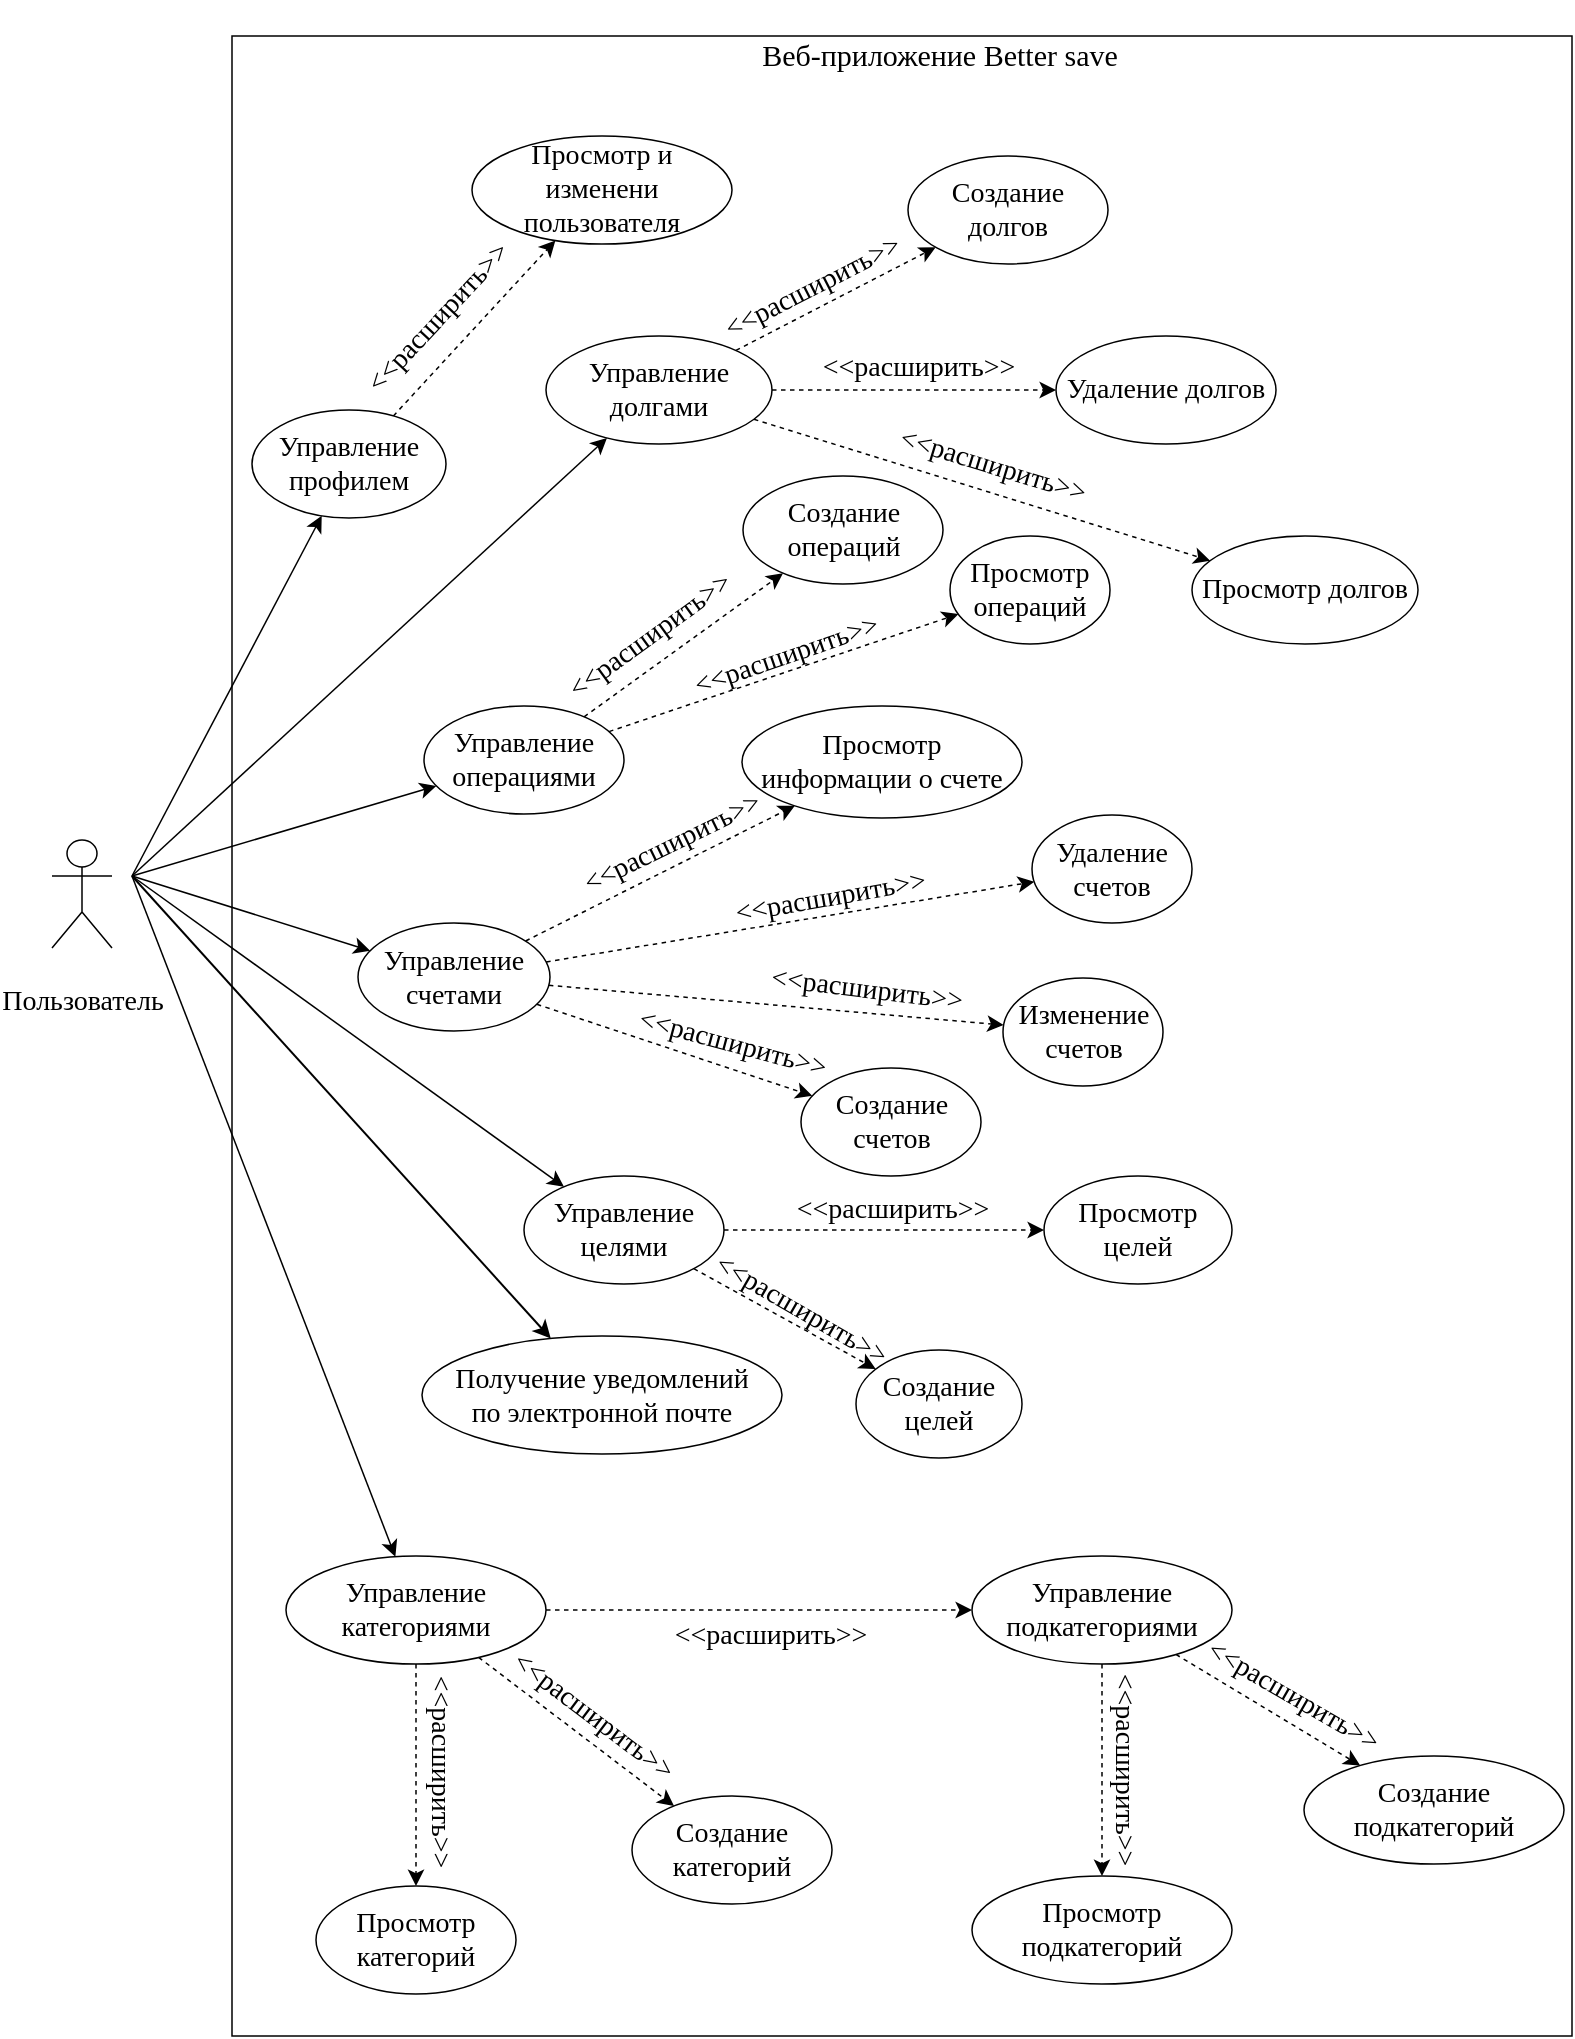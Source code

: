 <mxfile version="21.3.2" type="device">
  <diagram name="Страница 1" id="IYbVY_oP-GxSuEf2GtAt">
    <mxGraphModel dx="989" dy="521" grid="1" gridSize="10" guides="1" tooltips="1" connect="1" arrows="1" fold="1" page="1" pageScale="1" pageWidth="827" pageHeight="1169" math="0" shadow="0">
      <root>
        <mxCell id="0" />
        <mxCell id="1" parent="0" />
        <mxCell id="Wub4DkHr5Pp_tebj_Vrf-2" value="с" style="rounded=0;whiteSpace=wrap;html=1;strokeWidth=0.75;fontFamily=Times New Roman;fontSize=14;labelBackgroundColor=none;textOpacity=0;endArrow=classic;verticalAlign=middle;" parent="1" vertex="1">
          <mxGeometry x="130" y="60" width="670" height="1000" as="geometry" />
        </mxCell>
        <mxCell id="Wub4DkHr5Pp_tebj_Vrf-12" value="" style="rounded=0;orthogonalLoop=1;jettySize=auto;html=1;strokeWidth=0.75;fontFamily=Times New Roman;fontSize=14;verticalAlign=middle;labelBackgroundColor=none;" parent="1" target="Wub4DkHr5Pp_tebj_Vrf-11" edge="1">
          <mxGeometry relative="1" as="geometry">
            <mxPoint x="80" y="480" as="sourcePoint" />
          </mxGeometry>
        </mxCell>
        <mxCell id="Wub4DkHr5Pp_tebj_Vrf-23" value="" style="rounded=0;orthogonalLoop=1;jettySize=auto;html=1;fontSize=14;fontFamily=Times New Roman;strokeWidth=0.75;verticalAlign=bottom;labelPosition=center;verticalLabelPosition=top;align=center;labelBackgroundColor=none;" parent="1" target="Wub4DkHr5Pp_tebj_Vrf-22" edge="1">
          <mxGeometry relative="1" as="geometry">
            <mxPoint x="80" y="480" as="sourcePoint" />
          </mxGeometry>
        </mxCell>
        <mxCell id="Wub4DkHr5Pp_tebj_Vrf-28" value="" style="edgeStyle=none;shape=connector;rounded=0;orthogonalLoop=1;jettySize=auto;html=1;labelBackgroundColor=none;strokeColor=default;strokeWidth=0.75;fontFamily=Times New Roman;fontSize=14;fontColor=default;endArrow=classic;verticalAlign=middle;" parent="1" target="Wub4DkHr5Pp_tebj_Vrf-27" edge="1">
          <mxGeometry relative="1" as="geometry">
            <mxPoint x="80" y="480" as="sourcePoint" />
          </mxGeometry>
        </mxCell>
        <mxCell id="Wub4DkHr5Pp_tebj_Vrf-42" value="" style="edgeStyle=none;shape=connector;rounded=0;orthogonalLoop=1;jettySize=auto;html=1;labelBackgroundColor=none;strokeColor=default;strokeWidth=0.75;fontFamily=Times New Roman;fontSize=14;fontColor=default;endArrow=classic;verticalAlign=middle;" parent="1" target="Wub4DkHr5Pp_tebj_Vrf-41" edge="1">
          <mxGeometry relative="1" as="geometry">
            <mxPoint x="80" y="480" as="sourcePoint" />
          </mxGeometry>
        </mxCell>
        <mxCell id="Wub4DkHr5Pp_tebj_Vrf-56" value="" style="edgeStyle=none;shape=connector;rounded=0;orthogonalLoop=1;jettySize=auto;html=1;labelBackgroundColor=none;strokeColor=default;strokeWidth=0.75;fontFamily=Times New Roman;fontSize=14;fontColor=default;endArrow=classic;verticalAlign=middle;" parent="1" target="Wub4DkHr5Pp_tebj_Vrf-55" edge="1">
          <mxGeometry relative="1" as="geometry">
            <mxPoint x="80" y="480" as="sourcePoint" />
          </mxGeometry>
        </mxCell>
        <mxCell id="Wub4DkHr5Pp_tebj_Vrf-68" value="" style="edgeStyle=none;shape=connector;rounded=0;orthogonalLoop=1;jettySize=auto;html=1;labelBackgroundColor=none;strokeColor=default;strokeWidth=0.75;fontFamily=Times New Roman;fontSize=14;fontColor=default;endArrow=classic;" parent="1" target="Wub4DkHr5Pp_tebj_Vrf-67" edge="1">
          <mxGeometry relative="1" as="geometry">
            <mxPoint x="80" y="480" as="sourcePoint" />
          </mxGeometry>
        </mxCell>
        <mxCell id="Wub4DkHr5Pp_tebj_Vrf-1" value="Пользователь" style="shape=umlActor;verticalLabelPosition=bottom;verticalAlign=middle;html=1;outlineConnect=0;strokeWidth=0.75;fontFamily=Times New Roman;fontSize=14;labelBackgroundColor=none;" parent="1" vertex="1">
          <mxGeometry x="40" y="462" width="30" height="54" as="geometry" />
        </mxCell>
        <mxCell id="Wub4DkHr5Pp_tebj_Vrf-6" value="Веб-приложение Better save" style="text;html=1;strokeColor=none;fillColor=none;align=center;verticalAlign=middle;whiteSpace=wrap;rounded=0;strokeWidth=0.75;fontFamily=Times New Roman;fontSize=15;labelBackgroundColor=none;" parent="1" vertex="1">
          <mxGeometry x="371.5" y="42" width="224" height="54" as="geometry" />
        </mxCell>
        <mxCell id="Wub4DkHr5Pp_tebj_Vrf-16" value="" style="rounded=0;orthogonalLoop=1;jettySize=auto;html=1;dashed=1;strokeWidth=0.75;verticalAlign=middle;fontFamily=Times New Roman;fontSize=14;labelBackgroundColor=none;" parent="1" source="Wub4DkHr5Pp_tebj_Vrf-11" target="Wub4DkHr5Pp_tebj_Vrf-15" edge="1">
          <mxGeometry relative="1" as="geometry" />
        </mxCell>
        <mxCell id="Wub4DkHr5Pp_tebj_Vrf-18" value="" style="rounded=0;orthogonalLoop=1;jettySize=auto;html=1;dashed=1;strokeWidth=0.75;verticalAlign=middle;fontFamily=Times New Roman;fontSize=14;labelBackgroundColor=none;" parent="1" source="Wub4DkHr5Pp_tebj_Vrf-11" target="Wub4DkHr5Pp_tebj_Vrf-17" edge="1">
          <mxGeometry relative="1" as="geometry" />
        </mxCell>
        <mxCell id="Wub4DkHr5Pp_tebj_Vrf-20" value="" style="rounded=0;orthogonalLoop=1;jettySize=auto;html=1;dashed=1;strokeWidth=0.75;verticalAlign=middle;fontFamily=Times New Roman;fontSize=14;labelBackgroundColor=none;" parent="1" source="Wub4DkHr5Pp_tebj_Vrf-11" target="Wub4DkHr5Pp_tebj_Vrf-19" edge="1">
          <mxGeometry relative="1" as="geometry" />
        </mxCell>
        <mxCell id="Wub4DkHr5Pp_tebj_Vrf-60" value="" style="edgeStyle=none;shape=connector;rounded=0;orthogonalLoop=1;jettySize=auto;html=1;labelBackgroundColor=none;strokeColor=default;strokeWidth=0.75;fontFamily=Times New Roman;fontSize=14;fontColor=default;endArrow=classic;verticalAlign=middle;dashed=1;" parent="1" source="Wub4DkHr5Pp_tebj_Vrf-11" target="Wub4DkHr5Pp_tebj_Vrf-59" edge="1">
          <mxGeometry relative="1" as="geometry" />
        </mxCell>
        <mxCell id="Wub4DkHr5Pp_tebj_Vrf-11" value="Управление счетами" style="ellipse;whiteSpace=wrap;html=1;verticalAlign=middle;strokeWidth=0.75;fontFamily=Times New Roman;fontSize=14;labelBackgroundColor=none;" parent="1" vertex="1">
          <mxGeometry x="193" y="503.5" width="96" height="54" as="geometry" />
        </mxCell>
        <mxCell id="Wub4DkHr5Pp_tebj_Vrf-15" value="Создание счетов" style="ellipse;whiteSpace=wrap;html=1;verticalAlign=middle;strokeWidth=0.75;fontFamily=Times New Roman;fontSize=14;labelBackgroundColor=none;" parent="1" vertex="1">
          <mxGeometry x="414.5" y="576" width="90" height="54" as="geometry" />
        </mxCell>
        <mxCell id="Wub4DkHr5Pp_tebj_Vrf-17" value="Изменение счетов" style="ellipse;whiteSpace=wrap;html=1;verticalAlign=middle;strokeWidth=0.75;fontFamily=Times New Roman;fontSize=14;labelBackgroundColor=none;" parent="1" vertex="1">
          <mxGeometry x="515.5" y="531" width="80" height="54" as="geometry" />
        </mxCell>
        <mxCell id="Wub4DkHr5Pp_tebj_Vrf-19" value="Удаление счетов" style="ellipse;whiteSpace=wrap;html=1;verticalAlign=middle;strokeWidth=0.75;fontFamily=Times New Roman;fontSize=14;labelBackgroundColor=none;" parent="1" vertex="1">
          <mxGeometry x="530" y="449.5" width="80" height="54" as="geometry" />
        </mxCell>
        <mxCell id="Wub4DkHr5Pp_tebj_Vrf-26" value="" style="edgeStyle=none;shape=connector;rounded=0;orthogonalLoop=1;jettySize=auto;html=1;labelBackgroundColor=none;strokeColor=default;strokeWidth=0.75;fontFamily=Times New Roman;fontSize=14;fontColor=default;endArrow=classic;dashed=1;verticalAlign=middle;" parent="1" source="Wub4DkHr5Pp_tebj_Vrf-22" target="Wub4DkHr5Pp_tebj_Vrf-25" edge="1">
          <mxGeometry relative="1" as="geometry" />
        </mxCell>
        <mxCell id="Wub4DkHr5Pp_tebj_Vrf-120" value="&amp;lt;&amp;lt;расширить&amp;gt;&amp;gt;" style="edgeLabel;html=1;align=center;verticalAlign=middle;resizable=0;points=[];fontSize=14;fontFamily=Times New Roman;fontColor=default;rotation=324;labelBackgroundColor=none;" parent="Wub4DkHr5Pp_tebj_Vrf-26" vertex="1" connectable="0">
          <mxGeometry relative="1" as="geometry">
            <mxPoint x="88" y="154" as="offset" />
          </mxGeometry>
        </mxCell>
        <mxCell id="Wub4DkHr5Pp_tebj_Vrf-22" value="&lt;p style=&quot;line-height: 120%; font-size: 14px;&quot;&gt;Управление профилем&lt;/p&gt;" style="ellipse;whiteSpace=wrap;html=1;fontSize=14;fontFamily=Times New Roman;verticalAlign=middle;strokeWidth=0.75;labelBackgroundColor=none;" parent="1" vertex="1">
          <mxGeometry x="140" y="247" width="97" height="54" as="geometry" />
        </mxCell>
        <mxCell id="Wub4DkHr5Pp_tebj_Vrf-25" value="&lt;p style=&quot;line-height: 120%; font-size: 14px;&quot;&gt;Просмотр и изменени пользователя&lt;/p&gt;" style="ellipse;whiteSpace=wrap;html=1;fontSize=14;fontFamily=Times New Roman;verticalAlign=middle;strokeWidth=0.75;fontColor=default;labelBackgroundColor=none;" parent="1" vertex="1">
          <mxGeometry x="250" y="110" width="130" height="54" as="geometry" />
        </mxCell>
        <mxCell id="Wub4DkHr5Pp_tebj_Vrf-30" value="" style="edgeStyle=none;shape=connector;rounded=0;orthogonalLoop=1;jettySize=auto;html=1;labelBackgroundColor=none;strokeColor=default;strokeWidth=0.75;fontFamily=Times New Roman;fontSize=14;fontColor=default;endArrow=classic;dashed=1;verticalAlign=middle;" parent="1" source="Wub4DkHr5Pp_tebj_Vrf-27" target="Wub4DkHr5Pp_tebj_Vrf-29" edge="1">
          <mxGeometry relative="1" as="geometry" />
        </mxCell>
        <mxCell id="Wub4DkHr5Pp_tebj_Vrf-123" value="&amp;lt;&amp;lt;расширить&amp;gt;&amp;gt;" style="edgeLabel;html=1;align=center;verticalAlign=middle;resizable=0;points=[];fontSize=14;fontFamily=Times New Roman;fontColor=default;rotation=333;labelBackgroundColor=none;" parent="Wub4DkHr5Pp_tebj_Vrf-30" vertex="1" connectable="0">
          <mxGeometry relative="1" as="geometry">
            <mxPoint x="-12" y="-6" as="offset" />
          </mxGeometry>
        </mxCell>
        <mxCell id="Wub4DkHr5Pp_tebj_Vrf-32" value="" style="edgeStyle=none;shape=connector;rounded=0;orthogonalLoop=1;jettySize=auto;html=1;labelBackgroundColor=none;strokeColor=default;strokeWidth=0.75;fontFamily=Times New Roman;fontSize=14;fontColor=default;endArrow=classic;dashed=1;verticalAlign=middle;" parent="1" source="Wub4DkHr5Pp_tebj_Vrf-27" target="Wub4DkHr5Pp_tebj_Vrf-31" edge="1">
          <mxGeometry relative="1" as="geometry" />
        </mxCell>
        <mxCell id="Wub4DkHr5Pp_tebj_Vrf-125" value="&amp;lt;&amp;lt;расширить&amp;gt;&amp;gt;" style="edgeLabel;html=1;align=center;verticalAlign=middle;resizable=0;points=[];fontSize=14;fontFamily=Times New Roman;fontColor=default;labelBackgroundColor=none;" parent="Wub4DkHr5Pp_tebj_Vrf-32" vertex="1" connectable="0">
          <mxGeometry x="0.146" y="-2" relative="1" as="geometry">
            <mxPoint x="-9" y="-13" as="offset" />
          </mxGeometry>
        </mxCell>
        <mxCell id="Wub4DkHr5Pp_tebj_Vrf-35" value="" style="edgeStyle=none;shape=connector;rounded=0;orthogonalLoop=1;jettySize=auto;html=1;labelBackgroundColor=none;strokeColor=default;strokeWidth=0.75;fontFamily=Times New Roman;fontSize=14;fontColor=default;endArrow=classic;dashed=1;verticalAlign=middle;" parent="1" source="Wub4DkHr5Pp_tebj_Vrf-27" target="Wub4DkHr5Pp_tebj_Vrf-34" edge="1">
          <mxGeometry relative="1" as="geometry" />
        </mxCell>
        <mxCell id="Wub4DkHr5Pp_tebj_Vrf-127" value="&amp;lt;&amp;lt;расширить&amp;gt;&amp;gt;" style="edgeLabel;html=1;align=center;verticalAlign=middle;resizable=0;points=[];fontSize=14;fontFamily=Times New Roman;fontColor=default;rotation=17;labelBackgroundColor=none;" parent="Wub4DkHr5Pp_tebj_Vrf-35" vertex="1" connectable="0">
          <mxGeometry x="-0.091" y="1" relative="1" as="geometry">
            <mxPoint x="15" y="-8" as="offset" />
          </mxGeometry>
        </mxCell>
        <mxCell id="Wub4DkHr5Pp_tebj_Vrf-27" value="Управление долгами" style="ellipse;whiteSpace=wrap;html=1;fontSize=14;fontFamily=Times New Roman;verticalAlign=middle;strokeWidth=0.75;fontColor=default;labelBackgroundColor=none;" parent="1" vertex="1">
          <mxGeometry x="287" y="210" width="113" height="54" as="geometry" />
        </mxCell>
        <mxCell id="Wub4DkHr5Pp_tebj_Vrf-29" value="Создание долгов" style="ellipse;whiteSpace=wrap;html=1;fontSize=14;fontFamily=Times New Roman;verticalAlign=middle;strokeWidth=0.75;fontColor=default;labelBackgroundColor=none;" parent="1" vertex="1">
          <mxGeometry x="468" y="120" width="100" height="54" as="geometry" />
        </mxCell>
        <mxCell id="Wub4DkHr5Pp_tebj_Vrf-31" value="Удаление долгов" style="ellipse;whiteSpace=wrap;html=1;fontSize=14;fontFamily=Times New Roman;verticalAlign=middle;strokeWidth=0.75;fontColor=default;labelBackgroundColor=none;" parent="1" vertex="1">
          <mxGeometry x="542" y="210" width="110" height="54" as="geometry" />
        </mxCell>
        <mxCell id="Wub4DkHr5Pp_tebj_Vrf-34" value="Просмотр долгов" style="ellipse;whiteSpace=wrap;html=1;fontSize=14;fontFamily=Times New Roman;verticalAlign=middle;strokeWidth=0.75;fontColor=default;labelBackgroundColor=none;" parent="1" vertex="1">
          <mxGeometry x="610" y="310" width="113" height="54" as="geometry" />
        </mxCell>
        <mxCell id="Wub4DkHr5Pp_tebj_Vrf-44" value="" style="edgeStyle=none;shape=connector;rounded=0;orthogonalLoop=1;jettySize=auto;html=1;labelBackgroundColor=none;strokeColor=default;strokeWidth=0.75;fontFamily=Times New Roman;fontSize=14;fontColor=default;endArrow=classic;dashed=1;verticalAlign=middle;" parent="1" source="Wub4DkHr5Pp_tebj_Vrf-41" target="Wub4DkHr5Pp_tebj_Vrf-43" edge="1">
          <mxGeometry relative="1" as="geometry" />
        </mxCell>
        <mxCell id="Wub4DkHr5Pp_tebj_Vrf-48" value="" style="edgeStyle=none;shape=connector;rounded=0;orthogonalLoop=1;jettySize=auto;html=1;labelBackgroundColor=none;strokeColor=default;strokeWidth=0.75;fontFamily=Times New Roman;fontSize=14;fontColor=default;endArrow=classic;dashed=1;verticalAlign=middle;" parent="1" source="Wub4DkHr5Pp_tebj_Vrf-41" target="Wub4DkHr5Pp_tebj_Vrf-47" edge="1">
          <mxGeometry relative="1" as="geometry" />
        </mxCell>
        <mxCell id="Wub4DkHr5Pp_tebj_Vrf-50" value="" style="edgeStyle=none;shape=connector;rounded=0;orthogonalLoop=1;jettySize=auto;html=1;labelBackgroundColor=none;strokeColor=default;strokeWidth=0.75;fontFamily=Times New Roman;fontSize=14;fontColor=default;endArrow=classic;dashed=1;verticalAlign=middle;" parent="1" source="Wub4DkHr5Pp_tebj_Vrf-41" target="Wub4DkHr5Pp_tebj_Vrf-49" edge="1">
          <mxGeometry relative="1" as="geometry" />
        </mxCell>
        <mxCell id="Wub4DkHr5Pp_tebj_Vrf-41" value="Управление категориями" style="ellipse;whiteSpace=wrap;html=1;fontSize=14;fontFamily=Times New Roman;verticalAlign=middle;strokeWidth=0.75;fontColor=default;spacing=-3;labelBackgroundColor=none;" parent="1" vertex="1">
          <mxGeometry x="157" y="820" width="130" height="54" as="geometry" />
        </mxCell>
        <mxCell id="Wub4DkHr5Pp_tebj_Vrf-43" value="Создание &lt;br style=&quot;font-size: 14px;&quot;&gt;категорий" style="ellipse;whiteSpace=wrap;html=1;fontSize=14;fontFamily=Times New Roman;verticalAlign=middle;strokeWidth=0.75;fontColor=default;spacing=-3;labelBackgroundColor=none;" parent="1" vertex="1">
          <mxGeometry x="330" y="940" width="100" height="54" as="geometry" />
        </mxCell>
        <mxCell id="Wub4DkHr5Pp_tebj_Vrf-47" value="Просмотр &lt;br style=&quot;font-size: 14px;&quot;&gt;категорий" style="ellipse;whiteSpace=wrap;html=1;fontSize=14;fontFamily=Times New Roman;verticalAlign=middle;strokeWidth=0.75;fontColor=default;spacing=-3;labelBackgroundColor=none;" parent="1" vertex="1">
          <mxGeometry x="172" y="985" width="100" height="54" as="geometry" />
        </mxCell>
        <mxCell id="Wub4DkHr5Pp_tebj_Vrf-52" value="" style="edgeStyle=none;shape=connector;rounded=0;orthogonalLoop=1;jettySize=auto;html=1;labelBackgroundColor=none;strokeColor=default;strokeWidth=0.75;fontFamily=Times New Roman;fontSize=14;fontColor=default;endArrow=classic;dashed=1;verticalAlign=middle;" parent="1" source="Wub4DkHr5Pp_tebj_Vrf-49" target="Wub4DkHr5Pp_tebj_Vrf-51" edge="1">
          <mxGeometry relative="1" as="geometry" />
        </mxCell>
        <mxCell id="Wub4DkHr5Pp_tebj_Vrf-54" value="" style="edgeStyle=none;shape=connector;rounded=0;orthogonalLoop=1;jettySize=auto;html=1;labelBackgroundColor=none;strokeColor=default;strokeWidth=0.75;fontFamily=Times New Roman;fontSize=14;fontColor=default;endArrow=classic;dashed=1;verticalAlign=middle;" parent="1" source="Wub4DkHr5Pp_tebj_Vrf-49" target="Wub4DkHr5Pp_tebj_Vrf-53" edge="1">
          <mxGeometry relative="1" as="geometry" />
        </mxCell>
        <mxCell id="Wub4DkHr5Pp_tebj_Vrf-49" value="Управление подкатегориями" style="ellipse;whiteSpace=wrap;html=1;fontSize=14;fontFamily=Times New Roman;verticalAlign=middle;strokeWidth=0.75;fontColor=default;spacing=-3;labelBackgroundColor=none;" parent="1" vertex="1">
          <mxGeometry x="500" y="820" width="130" height="54" as="geometry" />
        </mxCell>
        <mxCell id="Wub4DkHr5Pp_tebj_Vrf-51" value="Создание подкатегорий" style="ellipse;whiteSpace=wrap;html=1;fontSize=14;fontFamily=Times New Roman;verticalAlign=middle;strokeWidth=0.75;fontColor=default;spacing=-3;labelBackgroundColor=none;" parent="1" vertex="1">
          <mxGeometry x="666" y="920" width="130" height="54" as="geometry" />
        </mxCell>
        <mxCell id="Wub4DkHr5Pp_tebj_Vrf-53" value="Просмотр подкатегорий" style="ellipse;whiteSpace=wrap;html=1;fontSize=14;fontFamily=Times New Roman;verticalAlign=middle;strokeWidth=0.75;fontColor=default;spacing=-3;labelBackgroundColor=none;" parent="1" vertex="1">
          <mxGeometry x="500" y="980" width="130" height="54" as="geometry" />
        </mxCell>
        <mxCell id="Wub4DkHr5Pp_tebj_Vrf-58" value="" style="edgeStyle=none;shape=connector;rounded=0;orthogonalLoop=1;jettySize=auto;html=1;labelBackgroundColor=none;strokeColor=default;strokeWidth=0.75;fontFamily=Times New Roman;fontSize=14;fontColor=default;endArrow=classic;dashed=1;verticalAlign=middle;" parent="1" source="Wub4DkHr5Pp_tebj_Vrf-55" target="Wub4DkHr5Pp_tebj_Vrf-57" edge="1">
          <mxGeometry relative="1" as="geometry" />
        </mxCell>
        <mxCell id="Wub4DkHr5Pp_tebj_Vrf-64" value="" style="edgeStyle=none;shape=connector;rounded=0;orthogonalLoop=1;jettySize=auto;html=1;labelBackgroundColor=none;strokeColor=default;strokeWidth=0.75;fontFamily=Times New Roman;fontSize=14;fontColor=default;endArrow=classic;dashed=1;verticalAlign=middle;" parent="1" source="Wub4DkHr5Pp_tebj_Vrf-55" target="Wub4DkHr5Pp_tebj_Vrf-63" edge="1">
          <mxGeometry relative="1" as="geometry" />
        </mxCell>
        <mxCell id="Wub4DkHr5Pp_tebj_Vrf-55" value="Управление операциями" style="ellipse;whiteSpace=wrap;html=1;fontSize=14;fontFamily=Times New Roman;verticalAlign=middle;strokeWidth=0.75;fontColor=default;labelBackgroundColor=none;" parent="1" vertex="1">
          <mxGeometry x="226" y="395" width="100" height="54" as="geometry" />
        </mxCell>
        <mxCell id="Wub4DkHr5Pp_tebj_Vrf-57" value="Просмотр операций" style="ellipse;whiteSpace=wrap;html=1;fontSize=14;fontFamily=Times New Roman;verticalAlign=middle;strokeWidth=0.75;labelBackgroundColor=none;" parent="1" vertex="1">
          <mxGeometry x="489" y="310" width="80" height="54" as="geometry" />
        </mxCell>
        <mxCell id="Wub4DkHr5Pp_tebj_Vrf-59" value="Просмотр информации о счете" style="ellipse;whiteSpace=wrap;html=1;verticalAlign=middle;strokeWidth=0.75;fontFamily=Times New Roman;fontSize=14;fontColor=default;labelBackgroundColor=none;" parent="1" vertex="1">
          <mxGeometry x="385" y="395" width="140" height="56" as="geometry" />
        </mxCell>
        <mxCell id="Wub4DkHr5Pp_tebj_Vrf-63" value="Создание операций" style="ellipse;whiteSpace=wrap;html=1;fontSize=14;fontFamily=Times New Roman;verticalAlign=middle;strokeWidth=0.75;fontColor=default;labelBackgroundColor=none;" parent="1" vertex="1">
          <mxGeometry x="385.5" y="280" width="100" height="54" as="geometry" />
        </mxCell>
        <mxCell id="Wub4DkHr5Pp_tebj_Vrf-70" value="" style="edgeStyle=none;shape=connector;rounded=0;orthogonalLoop=1;jettySize=auto;html=1;labelBackgroundColor=none;strokeColor=default;strokeWidth=0.75;fontFamily=Times New Roman;fontSize=14;fontColor=default;endArrow=classic;dashed=1;" parent="1" source="Wub4DkHr5Pp_tebj_Vrf-67" target="Wub4DkHr5Pp_tebj_Vrf-69" edge="1">
          <mxGeometry relative="1" as="geometry" />
        </mxCell>
        <mxCell id="Wub4DkHr5Pp_tebj_Vrf-72" value="" style="edgeStyle=none;shape=connector;rounded=0;orthogonalLoop=1;jettySize=auto;html=1;labelBackgroundColor=none;strokeColor=default;strokeWidth=0.75;fontFamily=Times New Roman;fontSize=14;fontColor=default;endArrow=classic;dashed=1;" parent="1" source="Wub4DkHr5Pp_tebj_Vrf-67" target="Wub4DkHr5Pp_tebj_Vrf-71" edge="1">
          <mxGeometry relative="1" as="geometry" />
        </mxCell>
        <mxCell id="Wub4DkHr5Pp_tebj_Vrf-67" value="Управление целями" style="ellipse;whiteSpace=wrap;html=1;fontSize=14;fontFamily=Times New Roman;strokeWidth=0.75;fontColor=default;labelBackgroundColor=none;" parent="1" vertex="1">
          <mxGeometry x="276" y="630" width="100" height="54" as="geometry" />
        </mxCell>
        <mxCell id="Wub4DkHr5Pp_tebj_Vrf-69" value="Создание целей" style="ellipse;whiteSpace=wrap;html=1;fontSize=14;fontFamily=Times New Roman;strokeWidth=0.75;fontColor=default;labelBackgroundColor=none;" parent="1" vertex="1">
          <mxGeometry x="442" y="717" width="83" height="54" as="geometry" />
        </mxCell>
        <mxCell id="Wub4DkHr5Pp_tebj_Vrf-71" value="Просмотр целей" style="ellipse;whiteSpace=wrap;html=1;fontSize=14;fontFamily=Times New Roman;strokeWidth=0.75;fontColor=default;labelBackgroundColor=none;" parent="1" vertex="1">
          <mxGeometry x="536" y="630" width="94" height="54" as="geometry" />
        </mxCell>
        <mxCell id="Wub4DkHr5Pp_tebj_Vrf-129" value="&amp;lt;&amp;lt;расширить&amp;gt;&amp;gt;" style="edgeLabel;html=1;align=center;verticalAlign=middle;resizable=0;points=[];fontSize=14;fontFamily=Times New Roman;fontColor=default;rotation=341;labelBackgroundColor=none;" parent="1" vertex="1" connectable="0">
          <mxGeometry x="406.996" y="370.001" as="geometry" />
        </mxCell>
        <mxCell id="Wub4DkHr5Pp_tebj_Vrf-131" value="&amp;lt;&amp;lt;расширить&amp;gt;&amp;gt;" style="edgeLabel;html=1;align=center;verticalAlign=middle;resizable=0;points=[];fontSize=14;fontFamily=Times New Roman;fontColor=default;rotation=350;labelBackgroundColor=none;" parent="1" vertex="1" connectable="0">
          <mxGeometry x="428.496" y="491.001" as="geometry" />
        </mxCell>
        <mxCell id="Wub4DkHr5Pp_tebj_Vrf-132" value="&amp;lt;&amp;lt;расширить&amp;gt;&amp;gt;" style="edgeLabel;html=1;align=center;verticalAlign=middle;resizable=0;points=[];fontSize=14;fontFamily=Times New Roman;fontColor=default;rotation=7;labelBackgroundColor=none;" parent="1" vertex="1" connectable="0">
          <mxGeometry x="447" y="537" as="geometry" />
        </mxCell>
        <mxCell id="Wub4DkHr5Pp_tebj_Vrf-133" value="&amp;lt;&amp;lt;расширить&amp;gt;&amp;gt;" style="edgeLabel;html=1;align=center;verticalAlign=middle;resizable=0;points=[];fontSize=14;fontFamily=Times New Roman;fontColor=default;rotation=15;labelBackgroundColor=none;" parent="1" vertex="1" connectable="0">
          <mxGeometry x="380" y="563.5" as="geometry" />
        </mxCell>
        <mxCell id="Wub4DkHr5Pp_tebj_Vrf-134" value="&amp;lt;&amp;lt;расширить&amp;gt;&amp;gt;" style="edgeLabel;html=1;align=center;verticalAlign=middle;resizable=0;points=[];fontSize=14;fontFamily=Times New Roman;fontColor=default;rotation=30;labelBackgroundColor=none;" parent="1" vertex="1" connectable="0">
          <mxGeometry x="414" y="697" as="geometry" />
        </mxCell>
        <mxCell id="Wub4DkHr5Pp_tebj_Vrf-135" value="&amp;lt;&amp;lt;расширить&amp;gt;&amp;gt;" style="edgeLabel;html=1;align=center;verticalAlign=middle;resizable=0;points=[];fontSize=14;fontFamily=Times New Roman;fontColor=default;labelBackgroundColor=none;" parent="1" vertex="1" connectable="0">
          <mxGeometry x="459.999" y="647" as="geometry" />
        </mxCell>
        <mxCell id="Wub4DkHr5Pp_tebj_Vrf-136" value="&amp;lt;&amp;lt;расширить&amp;gt;&amp;gt;" style="edgeLabel;html=1;align=center;verticalAlign=middle;resizable=0;points=[];fontSize=14;fontFamily=Times New Roman;fontColor=default;labelBackgroundColor=none;" parent="1" vertex="1" connectable="0">
          <mxGeometry x="399.999" y="860" as="geometry">
            <mxPoint x="-1" as="offset" />
          </mxGeometry>
        </mxCell>
        <mxCell id="Wub4DkHr5Pp_tebj_Vrf-137" value="&amp;lt;&amp;lt;расширить&amp;gt;&amp;gt;" style="edgeLabel;html=1;align=center;verticalAlign=middle;resizable=0;points=[];fontSize=14;fontFamily=Times New Roman;fontColor=default;rotation=313;labelBackgroundColor=none;" parent="1" vertex="1" connectable="0">
          <mxGeometry x="229.996" y="200.001" as="geometry">
            <mxPoint x="1.315" y="2.876" as="offset" />
          </mxGeometry>
        </mxCell>
        <mxCell id="Wub4DkHr5Pp_tebj_Vrf-138" value="&amp;lt;&amp;lt;расширить&amp;gt;&amp;gt;" style="edgeLabel;html=1;align=center;verticalAlign=middle;resizable=0;points=[];fontSize=14;fontFamily=Times New Roman;fontColor=default;rotation=90;labelBackgroundColor=none;" parent="1" vertex="1" connectable="0">
          <mxGeometry x="236.999" y="930" as="geometry">
            <mxPoint x="-3" y="3" as="offset" />
          </mxGeometry>
        </mxCell>
        <mxCell id="Wub4DkHr5Pp_tebj_Vrf-139" value="&amp;lt;&amp;lt;расширить&amp;gt;&amp;gt;" style="edgeLabel;html=1;align=center;verticalAlign=middle;resizable=0;points=[];fontSize=14;fontFamily=Times New Roman;fontColor=default;rotation=90;labelBackgroundColor=none;" parent="1" vertex="1" connectable="0">
          <mxGeometry x="576" y="926" as="geometry" />
        </mxCell>
        <mxCell id="Wub4DkHr5Pp_tebj_Vrf-140" value="&amp;lt;&amp;lt;расширить&amp;gt;&amp;gt;" style="edgeLabel;html=1;align=center;verticalAlign=middle;resizable=0;points=[];fontSize=14;fontFamily=Times New Roman;fontColor=default;rotation=30;labelBackgroundColor=none;" parent="1" vertex="1" connectable="0">
          <mxGeometry x="660" y="890" as="geometry" />
        </mxCell>
        <mxCell id="Wub4DkHr5Pp_tebj_Vrf-145" value="&amp;lt;&amp;lt;расширить&amp;gt;&amp;gt;" style="edgeLabel;html=1;align=center;verticalAlign=middle;resizable=0;points=[];fontSize=14;fontFamily=Times New Roman;fontColor=default;rotation=334;labelBackgroundColor=none;" parent="1" vertex="1" connectable="0">
          <mxGeometry x="348.5" y="462" as="geometry">
            <mxPoint x="0.022" y="2.236" as="offset" />
          </mxGeometry>
        </mxCell>
        <mxCell id="Wub4DkHr5Pp_tebj_Vrf-146" value="&amp;lt;&amp;lt;расширить&amp;gt;&amp;gt;" style="edgeLabel;html=1;align=center;verticalAlign=middle;resizable=0;points=[];fontSize=14;fontFamily=Times New Roman;fontColor=default;rotation=37;labelBackgroundColor=none;" parent="1" vertex="1" connectable="0">
          <mxGeometry x="310" y="900" as="geometry" />
        </mxCell>
        <mxCell id="4McUVmT0MIIS0XhvCXQN-2" style="rounded=0;orthogonalLoop=1;jettySize=auto;html=1;endArrow=none;endFill=0;startArrow=classic;startFill=1;" parent="1" source="4McUVmT0MIIS0XhvCXQN-1" edge="1">
          <mxGeometry relative="1" as="geometry">
            <mxPoint x="80" y="480" as="targetPoint" />
          </mxGeometry>
        </mxCell>
        <mxCell id="4McUVmT0MIIS0XhvCXQN-1" value="Получение уведомлений&lt;br style=&quot;font-size: 14px;&quot;&gt;&amp;nbsp;по электронной почте&amp;nbsp;" style="ellipse;whiteSpace=wrap;html=1;fontSize=14;fontFamily=Times New Roman;verticalAlign=middle;strokeWidth=0.75;fontColor=default;labelBackgroundColor=none;" parent="1" vertex="1">
          <mxGeometry x="225" y="710" width="180" height="59" as="geometry" />
        </mxCell>
      </root>
    </mxGraphModel>
  </diagram>
</mxfile>
